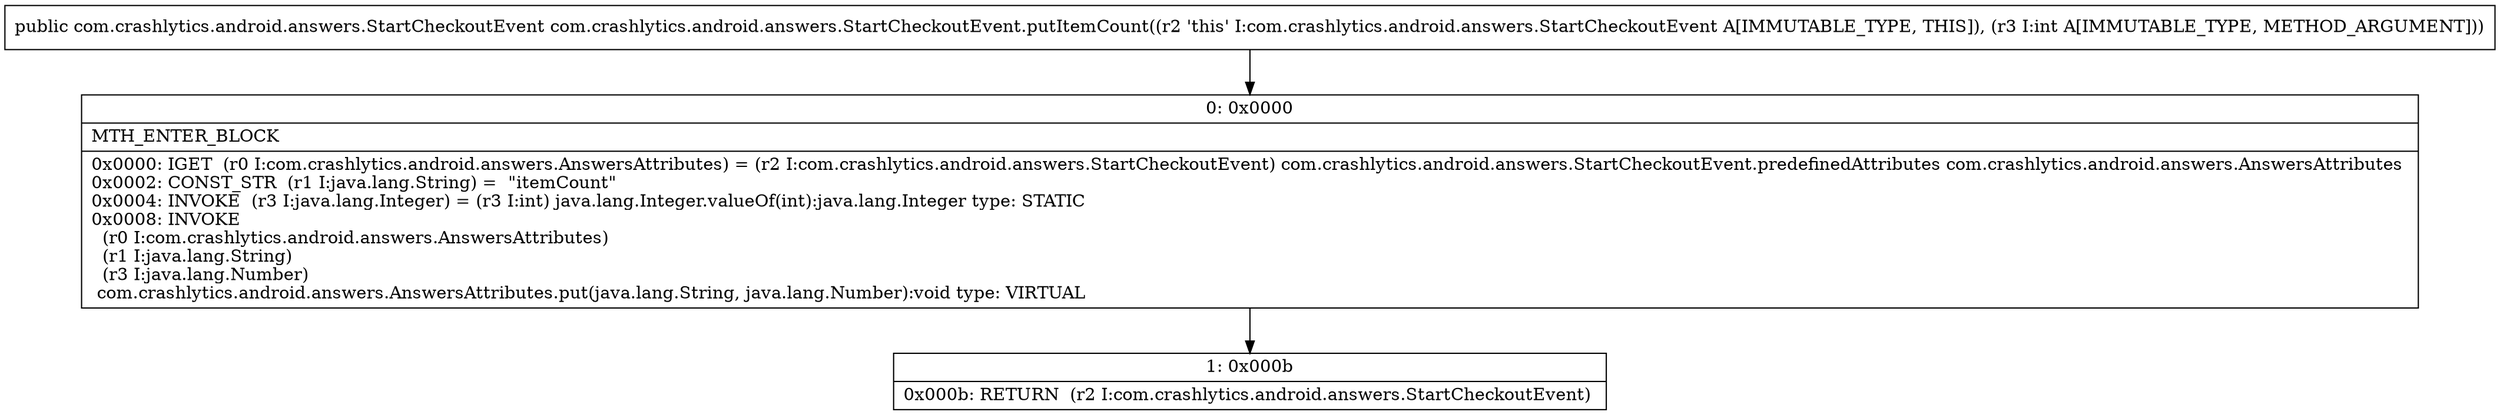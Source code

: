 digraph "CFG forcom.crashlytics.android.answers.StartCheckoutEvent.putItemCount(I)Lcom\/crashlytics\/android\/answers\/StartCheckoutEvent;" {
Node_0 [shape=record,label="{0\:\ 0x0000|MTH_ENTER_BLOCK\l|0x0000: IGET  (r0 I:com.crashlytics.android.answers.AnswersAttributes) = (r2 I:com.crashlytics.android.answers.StartCheckoutEvent) com.crashlytics.android.answers.StartCheckoutEvent.predefinedAttributes com.crashlytics.android.answers.AnswersAttributes \l0x0002: CONST_STR  (r1 I:java.lang.String) =  \"itemCount\" \l0x0004: INVOKE  (r3 I:java.lang.Integer) = (r3 I:int) java.lang.Integer.valueOf(int):java.lang.Integer type: STATIC \l0x0008: INVOKE  \l  (r0 I:com.crashlytics.android.answers.AnswersAttributes)\l  (r1 I:java.lang.String)\l  (r3 I:java.lang.Number)\l com.crashlytics.android.answers.AnswersAttributes.put(java.lang.String, java.lang.Number):void type: VIRTUAL \l}"];
Node_1 [shape=record,label="{1\:\ 0x000b|0x000b: RETURN  (r2 I:com.crashlytics.android.answers.StartCheckoutEvent) \l}"];
MethodNode[shape=record,label="{public com.crashlytics.android.answers.StartCheckoutEvent com.crashlytics.android.answers.StartCheckoutEvent.putItemCount((r2 'this' I:com.crashlytics.android.answers.StartCheckoutEvent A[IMMUTABLE_TYPE, THIS]), (r3 I:int A[IMMUTABLE_TYPE, METHOD_ARGUMENT])) }"];
MethodNode -> Node_0;
Node_0 -> Node_1;
}

